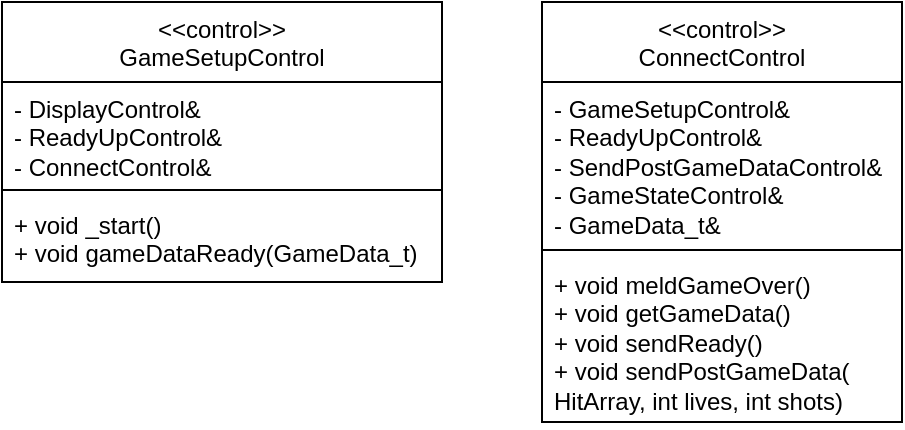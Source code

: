 <mxfile version="21.6.8" type="device">
  <diagram name="Page-1" id="v2NSV3-aiKuFNoEg5iqi">
    <mxGraphModel dx="792" dy="1235" grid="1" gridSize="10" guides="1" tooltips="1" connect="1" arrows="1" fold="1" page="1" pageScale="1" pageWidth="827" pageHeight="1169" math="0" shadow="0">
      <root>
        <mxCell id="0" />
        <mxCell id="1" parent="0" />
        <mxCell id="kQNTV0C72lWcn142T3sb-1" value="&lt;span style=&quot;font-weight: normal;&quot;&gt;&amp;lt;&amp;lt;control&amp;gt;&amp;gt;&lt;br&gt;GameSetupControl&lt;br&gt;&lt;/span&gt;" style="swimlane;fontStyle=1;align=center;verticalAlign=top;childLayout=stackLayout;horizontal=1;startSize=40;horizontalStack=0;resizeParent=1;resizeParentMax=0;resizeLast=0;collapsible=1;marginBottom=0;whiteSpace=wrap;html=1;" vertex="1" parent="1">
          <mxGeometry x="100" y="120" width="220" height="140" as="geometry" />
        </mxCell>
        <mxCell id="kQNTV0C72lWcn142T3sb-2" value="- DisplayControl&amp;amp;&lt;br&gt;- ReadyUpControl&amp;amp;&lt;br&gt;- ConnectControl&amp;amp;" style="text;strokeColor=none;fillColor=none;align=left;verticalAlign=top;spacingLeft=4;spacingRight=4;overflow=hidden;rotatable=0;points=[[0,0.5],[1,0.5]];portConstraint=eastwest;whiteSpace=wrap;html=1;" vertex="1" parent="kQNTV0C72lWcn142T3sb-1">
          <mxGeometry y="40" width="220" height="50" as="geometry" />
        </mxCell>
        <mxCell id="kQNTV0C72lWcn142T3sb-3" value="" style="line;strokeWidth=1;fillColor=none;align=left;verticalAlign=middle;spacingTop=-1;spacingLeft=3;spacingRight=3;rotatable=0;labelPosition=right;points=[];portConstraint=eastwest;strokeColor=inherit;" vertex="1" parent="kQNTV0C72lWcn142T3sb-1">
          <mxGeometry y="90" width="220" height="8" as="geometry" />
        </mxCell>
        <mxCell id="kQNTV0C72lWcn142T3sb-4" value="+ void _start()&lt;br&gt;+ void gameDataReady(GameData_t)&lt;br&gt;" style="text;strokeColor=none;fillColor=none;align=left;verticalAlign=top;spacingLeft=4;spacingRight=4;overflow=hidden;rotatable=0;points=[[0,0.5],[1,0.5]];portConstraint=eastwest;whiteSpace=wrap;html=1;" vertex="1" parent="kQNTV0C72lWcn142T3sb-1">
          <mxGeometry y="98" width="220" height="42" as="geometry" />
        </mxCell>
        <mxCell id="kQNTV0C72lWcn142T3sb-6" value="&lt;span style=&quot;font-weight: normal;&quot;&gt;&amp;lt;&amp;lt;control&amp;gt;&amp;gt;&lt;br&gt;ConnectControl&lt;br&gt;&lt;/span&gt;" style="swimlane;fontStyle=1;align=center;verticalAlign=top;childLayout=stackLayout;horizontal=1;startSize=40;horizontalStack=0;resizeParent=1;resizeParentMax=0;resizeLast=0;collapsible=1;marginBottom=0;whiteSpace=wrap;html=1;" vertex="1" parent="1">
          <mxGeometry x="370" y="120" width="180" height="210" as="geometry" />
        </mxCell>
        <mxCell id="kQNTV0C72lWcn142T3sb-7" value="- GameSetupControl&amp;amp;&lt;br&gt;- ReadyUpControl&amp;amp;&lt;br&gt;- SendPostGameDataControl&amp;amp;&lt;br&gt;- GameStateControl&amp;amp;&lt;br&gt;- GameData_t&amp;amp;" style="text;strokeColor=none;fillColor=none;align=left;verticalAlign=top;spacingLeft=4;spacingRight=4;overflow=hidden;rotatable=0;points=[[0,0.5],[1,0.5]];portConstraint=eastwest;whiteSpace=wrap;html=1;" vertex="1" parent="kQNTV0C72lWcn142T3sb-6">
          <mxGeometry y="40" width="180" height="80" as="geometry" />
        </mxCell>
        <mxCell id="kQNTV0C72lWcn142T3sb-8" value="" style="line;strokeWidth=1;fillColor=none;align=left;verticalAlign=middle;spacingTop=-1;spacingLeft=3;spacingRight=3;rotatable=0;labelPosition=right;points=[];portConstraint=eastwest;strokeColor=inherit;" vertex="1" parent="kQNTV0C72lWcn142T3sb-6">
          <mxGeometry y="120" width="180" height="8" as="geometry" />
        </mxCell>
        <mxCell id="kQNTV0C72lWcn142T3sb-9" value="+ void meldGameOver()&lt;br&gt;+ void getGameData()&lt;br&gt;+ void sendReady()&lt;br&gt;+ void sendPostGameData(&lt;br&gt;HitArray, int lives, int shots)" style="text;strokeColor=none;fillColor=none;align=left;verticalAlign=top;spacingLeft=4;spacingRight=4;overflow=hidden;rotatable=0;points=[[0,0.5],[1,0.5]];portConstraint=eastwest;whiteSpace=wrap;html=1;" vertex="1" parent="kQNTV0C72lWcn142T3sb-6">
          <mxGeometry y="128" width="180" height="82" as="geometry" />
        </mxCell>
      </root>
    </mxGraphModel>
  </diagram>
</mxfile>
